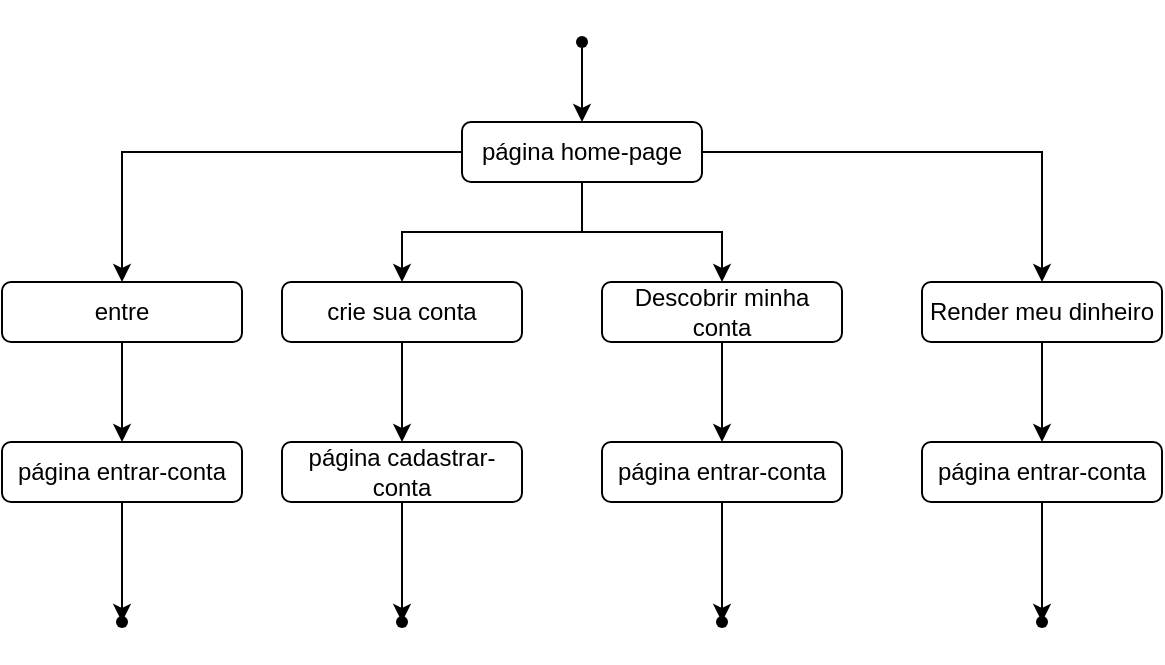 <mxfile version="15.2.9" type="device"><diagram id="l83p83lSBjh6jMdXNBSU" name="Page-1"><mxGraphModel dx="862" dy="440" grid="1" gridSize="10" guides="1" tooltips="1" connect="1" arrows="1" fold="1" page="1" pageScale="1" pageWidth="827" pageHeight="1169" math="0" shadow="0"><root><mxCell id="0"/><mxCell id="1" parent="0"/><mxCell id="xuGIwJY56SHXx0HOeFft-1" value="" style="shape=waypoint;sketch=0;fillStyle=solid;size=6;pointerEvents=1;points=[];fillColor=none;resizable=0;rotatable=0;perimeter=centerPerimeter;snapToPoint=1;" vertex="1" parent="1"><mxGeometry x="420" y="20" width="40" height="40" as="geometry"/></mxCell><mxCell id="xuGIwJY56SHXx0HOeFft-2" value="" style="endArrow=classic;html=1;" edge="1" parent="1" source="xuGIwJY56SHXx0HOeFft-1" target="xuGIwJY56SHXx0HOeFft-3"><mxGeometry width="50" height="50" relative="1" as="geometry"><mxPoint x="390" y="160" as="sourcePoint"/><mxPoint x="440" y="110" as="targetPoint"/></mxGeometry></mxCell><mxCell id="xuGIwJY56SHXx0HOeFft-5" value="" style="edgeStyle=orthogonalEdgeStyle;rounded=0;orthogonalLoop=1;jettySize=auto;html=1;" edge="1" parent="1" source="xuGIwJY56SHXx0HOeFft-3" target="xuGIwJY56SHXx0HOeFft-4"><mxGeometry relative="1" as="geometry"/></mxCell><mxCell id="xuGIwJY56SHXx0HOeFft-6" style="edgeStyle=orthogonalEdgeStyle;rounded=0;orthogonalLoop=1;jettySize=auto;html=1;" edge="1" parent="1" source="xuGIwJY56SHXx0HOeFft-3" target="xuGIwJY56SHXx0HOeFft-7"><mxGeometry relative="1" as="geometry"><mxPoint x="280" y="160" as="targetPoint"/></mxGeometry></mxCell><mxCell id="xuGIwJY56SHXx0HOeFft-8" style="edgeStyle=orthogonalEdgeStyle;rounded=0;orthogonalLoop=1;jettySize=auto;html=1;" edge="1" parent="1" source="xuGIwJY56SHXx0HOeFft-3" target="xuGIwJY56SHXx0HOeFft-9"><mxGeometry relative="1" as="geometry"><mxPoint x="440" y="160" as="targetPoint"/></mxGeometry></mxCell><mxCell id="xuGIwJY56SHXx0HOeFft-10" style="edgeStyle=orthogonalEdgeStyle;rounded=0;orthogonalLoop=1;jettySize=auto;html=1;" edge="1" parent="1" source="xuGIwJY56SHXx0HOeFft-3" target="xuGIwJY56SHXx0HOeFft-11"><mxGeometry relative="1" as="geometry"><mxPoint x="600" y="160" as="targetPoint"/></mxGeometry></mxCell><mxCell id="xuGIwJY56SHXx0HOeFft-3" value="página home-page" style="rounded=1;whiteSpace=wrap;html=1;" vertex="1" parent="1"><mxGeometry x="380" y="80" width="120" height="30" as="geometry"/></mxCell><mxCell id="xuGIwJY56SHXx0HOeFft-13" value="" style="edgeStyle=orthogonalEdgeStyle;rounded=0;orthogonalLoop=1;jettySize=auto;html=1;" edge="1" parent="1" source="xuGIwJY56SHXx0HOeFft-4" target="xuGIwJY56SHXx0HOeFft-12"><mxGeometry relative="1" as="geometry"/></mxCell><mxCell id="xuGIwJY56SHXx0HOeFft-4" value="entre" style="whiteSpace=wrap;html=1;rounded=1;" vertex="1" parent="1"><mxGeometry x="150" y="160" width="120" height="30" as="geometry"/></mxCell><mxCell id="xuGIwJY56SHXx0HOeFft-15" value="" style="edgeStyle=orthogonalEdgeStyle;rounded=0;orthogonalLoop=1;jettySize=auto;html=1;" edge="1" parent="1" source="xuGIwJY56SHXx0HOeFft-7" target="xuGIwJY56SHXx0HOeFft-14"><mxGeometry relative="1" as="geometry"/></mxCell><mxCell id="xuGIwJY56SHXx0HOeFft-7" value="crie sua conta" style="rounded=1;whiteSpace=wrap;html=1;" vertex="1" parent="1"><mxGeometry x="290" y="160" width="120" height="30" as="geometry"/></mxCell><mxCell id="xuGIwJY56SHXx0HOeFft-17" value="" style="edgeStyle=orthogonalEdgeStyle;rounded=0;orthogonalLoop=1;jettySize=auto;html=1;" edge="1" parent="1" source="xuGIwJY56SHXx0HOeFft-9" target="xuGIwJY56SHXx0HOeFft-16"><mxGeometry relative="1" as="geometry"/></mxCell><mxCell id="xuGIwJY56SHXx0HOeFft-9" value="Descobrir minha conta" style="rounded=1;whiteSpace=wrap;html=1;" vertex="1" parent="1"><mxGeometry x="450" y="160" width="120" height="30" as="geometry"/></mxCell><mxCell id="xuGIwJY56SHXx0HOeFft-19" value="" style="edgeStyle=orthogonalEdgeStyle;rounded=0;orthogonalLoop=1;jettySize=auto;html=1;" edge="1" parent="1" source="xuGIwJY56SHXx0HOeFft-11" target="xuGIwJY56SHXx0HOeFft-18"><mxGeometry relative="1" as="geometry"/></mxCell><mxCell id="xuGIwJY56SHXx0HOeFft-11" value="Render meu dinheiro" style="rounded=1;whiteSpace=wrap;html=1;" vertex="1" parent="1"><mxGeometry x="610" y="160" width="120" height="30" as="geometry"/></mxCell><mxCell id="xuGIwJY56SHXx0HOeFft-21" value="" style="edgeStyle=orthogonalEdgeStyle;rounded=0;orthogonalLoop=1;jettySize=auto;html=1;" edge="1" parent="1" source="xuGIwJY56SHXx0HOeFft-12" target="xuGIwJY56SHXx0HOeFft-20"><mxGeometry relative="1" as="geometry"/></mxCell><mxCell id="xuGIwJY56SHXx0HOeFft-12" value="página entrar-conta" style="whiteSpace=wrap;html=1;rounded=1;" vertex="1" parent="1"><mxGeometry x="150" y="240" width="120" height="30" as="geometry"/></mxCell><mxCell id="xuGIwJY56SHXx0HOeFft-23" value="" style="edgeStyle=orthogonalEdgeStyle;rounded=0;orthogonalLoop=1;jettySize=auto;html=1;" edge="1" parent="1" source="xuGIwJY56SHXx0HOeFft-14" target="xuGIwJY56SHXx0HOeFft-22"><mxGeometry relative="1" as="geometry"/></mxCell><mxCell id="xuGIwJY56SHXx0HOeFft-14" value="página cadastrar-conta" style="rounded=1;whiteSpace=wrap;html=1;" vertex="1" parent="1"><mxGeometry x="290" y="240" width="120" height="30" as="geometry"/></mxCell><mxCell id="xuGIwJY56SHXx0HOeFft-25" value="" style="edgeStyle=orthogonalEdgeStyle;rounded=0;orthogonalLoop=1;jettySize=auto;html=1;" edge="1" parent="1" source="xuGIwJY56SHXx0HOeFft-16" target="xuGIwJY56SHXx0HOeFft-24"><mxGeometry relative="1" as="geometry"/></mxCell><mxCell id="xuGIwJY56SHXx0HOeFft-16" value="página entrar-conta" style="rounded=1;whiteSpace=wrap;html=1;" vertex="1" parent="1"><mxGeometry x="450" y="240" width="120" height="30" as="geometry"/></mxCell><mxCell id="xuGIwJY56SHXx0HOeFft-27" value="" style="edgeStyle=orthogonalEdgeStyle;rounded=0;orthogonalLoop=1;jettySize=auto;html=1;" edge="1" parent="1" source="xuGIwJY56SHXx0HOeFft-18" target="xuGIwJY56SHXx0HOeFft-26"><mxGeometry relative="1" as="geometry"/></mxCell><mxCell id="xuGIwJY56SHXx0HOeFft-18" value="página entrar-conta" style="rounded=1;whiteSpace=wrap;html=1;" vertex="1" parent="1"><mxGeometry x="610" y="240" width="120" height="30" as="geometry"/></mxCell><mxCell id="xuGIwJY56SHXx0HOeFft-20" value="" style="shape=waypoint;size=6;pointerEvents=1;points=[];fillColor=#ffffff;resizable=0;rotatable=0;perimeter=centerPerimeter;snapToPoint=1;rounded=1;" vertex="1" parent="1"><mxGeometry x="190" y="310" width="40" height="40" as="geometry"/></mxCell><mxCell id="xuGIwJY56SHXx0HOeFft-22" value="" style="shape=waypoint;size=6;pointerEvents=1;points=[];fillColor=#ffffff;resizable=0;rotatable=0;perimeter=centerPerimeter;snapToPoint=1;rounded=1;" vertex="1" parent="1"><mxGeometry x="330" y="310" width="40" height="40" as="geometry"/></mxCell><mxCell id="xuGIwJY56SHXx0HOeFft-24" value="" style="shape=waypoint;size=6;pointerEvents=1;points=[];fillColor=#ffffff;resizable=0;rotatable=0;perimeter=centerPerimeter;snapToPoint=1;rounded=1;" vertex="1" parent="1"><mxGeometry x="490" y="310" width="40" height="40" as="geometry"/></mxCell><mxCell id="xuGIwJY56SHXx0HOeFft-26" value="" style="shape=waypoint;size=6;pointerEvents=1;points=[];fillColor=#ffffff;resizable=0;rotatable=0;perimeter=centerPerimeter;snapToPoint=1;rounded=1;" vertex="1" parent="1"><mxGeometry x="650" y="310" width="40" height="40" as="geometry"/></mxCell></root></mxGraphModel></diagram></mxfile>